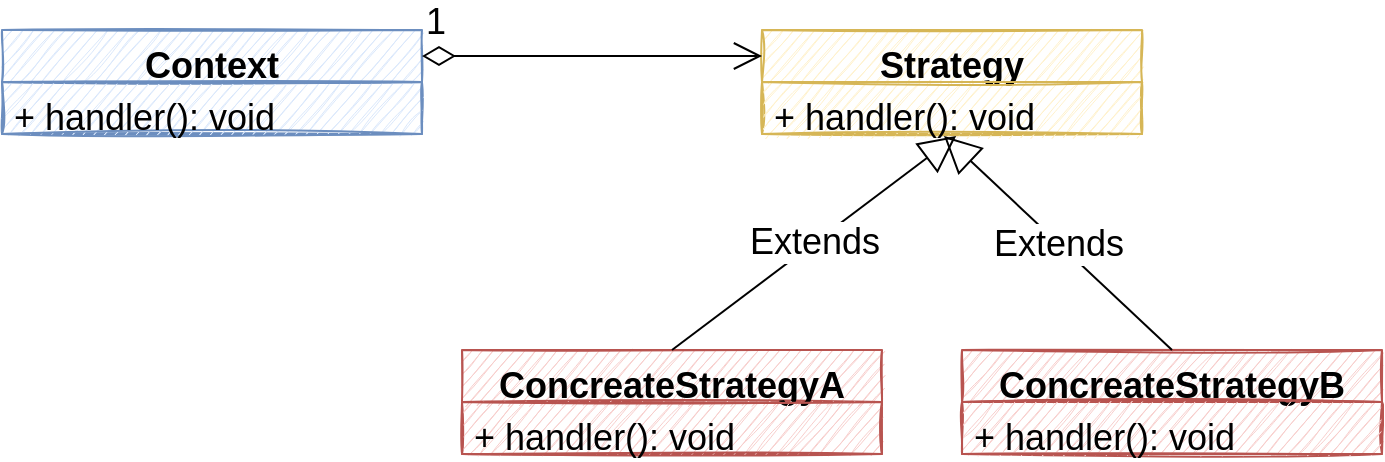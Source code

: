 <mxfile version="20.2.3" type="device"><diagram id="O6MIDj-4UUkbZl6gm3v1" name="第 1 页"><mxGraphModel dx="1102" dy="698" grid="1" gridSize="10" guides="1" tooltips="1" connect="1" arrows="1" fold="1" page="1" pageScale="1" pageWidth="827" pageHeight="1169" math="0" shadow="0"><root><mxCell id="0"/><mxCell id="1" parent="0"/><mxCell id="ujGe26CpP1eXNCVkDxh6-1" value="Context" style="swimlane;fontStyle=1;align=center;verticalAlign=top;childLayout=stackLayout;horizontal=1;startSize=26;horizontalStack=0;resizeParent=1;resizeParentMax=0;resizeLast=0;collapsible=1;marginBottom=0;fontSize=18;fillColor=#dae8fc;strokeColor=#6c8ebf;sketch=1;" vertex="1" parent="1"><mxGeometry x="100" y="190" width="210" height="52" as="geometry"/></mxCell><mxCell id="ujGe26CpP1eXNCVkDxh6-4" value="+ handler(): void" style="text;strokeColor=#6c8ebf;fillColor=#dae8fc;align=left;verticalAlign=top;spacingLeft=4;spacingRight=4;overflow=hidden;rotatable=0;points=[[0,0.5],[1,0.5]];portConstraint=eastwest;fontSize=18;sketch=1;" vertex="1" parent="ujGe26CpP1eXNCVkDxh6-1"><mxGeometry y="26" width="210" height="26" as="geometry"/></mxCell><mxCell id="ujGe26CpP1eXNCVkDxh6-5" value="Strategy" style="swimlane;fontStyle=1;align=center;verticalAlign=top;childLayout=stackLayout;horizontal=1;startSize=26;horizontalStack=0;resizeParent=1;resizeParentMax=0;resizeLast=0;collapsible=1;marginBottom=0;fontSize=18;fillColor=#fff2cc;strokeColor=#d6b656;sketch=1;" vertex="1" parent="1"><mxGeometry x="480" y="190" width="190" height="52" as="geometry"/></mxCell><mxCell id="ujGe26CpP1eXNCVkDxh6-8" value="+ handler(): void" style="text;strokeColor=#d6b656;fillColor=#fff2cc;align=left;verticalAlign=top;spacingLeft=4;spacingRight=4;overflow=hidden;rotatable=0;points=[[0,0.5],[1,0.5]];portConstraint=eastwest;fontSize=18;sketch=1;" vertex="1" parent="ujGe26CpP1eXNCVkDxh6-5"><mxGeometry y="26" width="190" height="26" as="geometry"/></mxCell><mxCell id="ujGe26CpP1eXNCVkDxh6-9" value="ConcreateStrategyA" style="swimlane;fontStyle=1;align=center;verticalAlign=top;childLayout=stackLayout;horizontal=1;startSize=26;horizontalStack=0;resizeParent=1;resizeParentMax=0;resizeLast=0;collapsible=1;marginBottom=0;fontSize=18;fillColor=#f8cecc;strokeColor=#b85450;sketch=1;" vertex="1" parent="1"><mxGeometry x="330" y="350" width="210" height="52" as="geometry"/></mxCell><mxCell id="ujGe26CpP1eXNCVkDxh6-10" value="+ handler(): void" style="text;align=left;verticalAlign=top;spacingLeft=4;spacingRight=4;overflow=hidden;rotatable=0;points=[[0,0.5],[1,0.5]];portConstraint=eastwest;fontSize=18;sketch=1;fillColor=#f8cecc;strokeColor=#b85450;" vertex="1" parent="ujGe26CpP1eXNCVkDxh6-9"><mxGeometry y="26" width="210" height="26" as="geometry"/></mxCell><mxCell id="ujGe26CpP1eXNCVkDxh6-11" value="ConcreateStrategyB" style="swimlane;fontStyle=1;align=center;verticalAlign=top;childLayout=stackLayout;horizontal=1;startSize=26;horizontalStack=0;resizeParent=1;resizeParentMax=0;resizeLast=0;collapsible=1;marginBottom=0;fontSize=18;sketch=1;fillColor=#f8cecc;strokeColor=#b85450;" vertex="1" parent="1"><mxGeometry x="580" y="350" width="210" height="52" as="geometry"/></mxCell><mxCell id="ujGe26CpP1eXNCVkDxh6-12" value="+ handler(): void" style="text;strokeColor=#b85450;fillColor=#f8cecc;align=left;verticalAlign=top;spacingLeft=4;spacingRight=4;overflow=hidden;rotatable=0;points=[[0,0.5],[1,0.5]];portConstraint=eastwest;fontSize=18;sketch=1;" vertex="1" parent="ujGe26CpP1eXNCVkDxh6-11"><mxGeometry y="26" width="210" height="26" as="geometry"/></mxCell><mxCell id="ujGe26CpP1eXNCVkDxh6-13" value="Extends" style="endArrow=block;endSize=16;endFill=0;html=1;rounded=0;fontSize=18;exitX=0.5;exitY=0;exitDx=0;exitDy=0;entryX=0.511;entryY=1.038;entryDx=0;entryDy=0;entryPerimeter=0;" edge="1" parent="1" source="ujGe26CpP1eXNCVkDxh6-9" target="ujGe26CpP1eXNCVkDxh6-8"><mxGeometry width="160" relative="1" as="geometry"><mxPoint x="140" y="320" as="sourcePoint"/><mxPoint x="600" y="220" as="targetPoint"/></mxGeometry></mxCell><mxCell id="ujGe26CpP1eXNCVkDxh6-14" value="Extends" style="endArrow=block;endSize=16;endFill=0;html=1;rounded=0;fontSize=18;exitX=0.5;exitY=0;exitDx=0;exitDy=0;entryX=0.479;entryY=1.038;entryDx=0;entryDy=0;entryPerimeter=0;" edge="1" parent="1" source="ujGe26CpP1eXNCVkDxh6-11" target="ujGe26CpP1eXNCVkDxh6-8"><mxGeometry width="160" relative="1" as="geometry"><mxPoint x="510" y="490" as="sourcePoint"/><mxPoint x="670" y="490" as="targetPoint"/></mxGeometry></mxCell><mxCell id="ujGe26CpP1eXNCVkDxh6-18" value="1" style="endArrow=open;html=1;endSize=12;startArrow=diamondThin;startSize=14;startFill=0;edgeStyle=orthogonalEdgeStyle;align=left;verticalAlign=bottom;rounded=0;fontSize=18;entryX=0;entryY=0.25;entryDx=0;entryDy=0;exitX=1;exitY=0.25;exitDx=0;exitDy=0;" edge="1" parent="1" source="ujGe26CpP1eXNCVkDxh6-1" target="ujGe26CpP1eXNCVkDxh6-5"><mxGeometry x="-1" y="3" relative="1" as="geometry"><mxPoint x="270" y="200" as="sourcePoint"/><mxPoint x="430" y="200" as="targetPoint"/></mxGeometry></mxCell></root></mxGraphModel></diagram></mxfile>